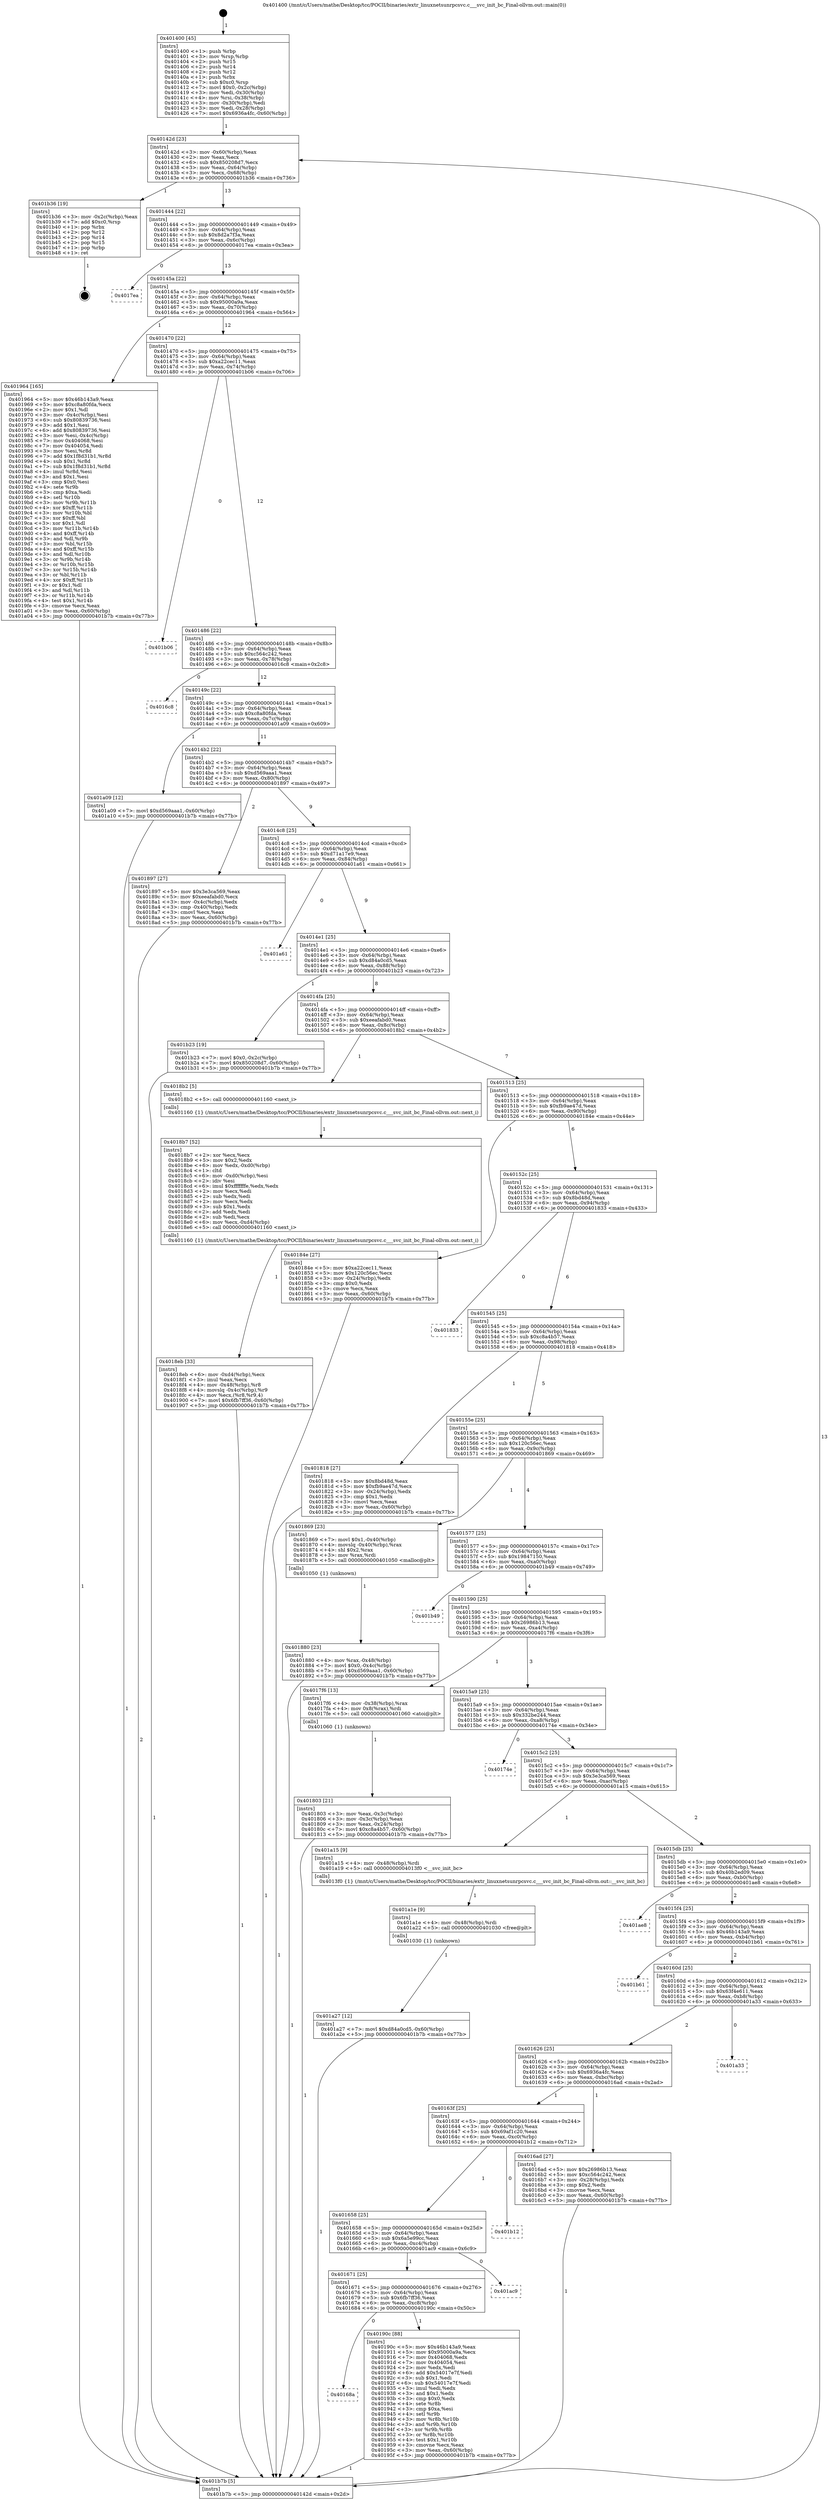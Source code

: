 digraph "0x401400" {
  label = "0x401400 (/mnt/c/Users/mathe/Desktop/tcc/POCII/binaries/extr_linuxnetsunrpcsvc.c___svc_init_bc_Final-ollvm.out::main(0))"
  labelloc = "t"
  node[shape=record]

  Entry [label="",width=0.3,height=0.3,shape=circle,fillcolor=black,style=filled]
  "0x40142d" [label="{
     0x40142d [23]\l
     | [instrs]\l
     &nbsp;&nbsp;0x40142d \<+3\>: mov -0x60(%rbp),%eax\l
     &nbsp;&nbsp;0x401430 \<+2\>: mov %eax,%ecx\l
     &nbsp;&nbsp;0x401432 \<+6\>: sub $0x850208d7,%ecx\l
     &nbsp;&nbsp;0x401438 \<+3\>: mov %eax,-0x64(%rbp)\l
     &nbsp;&nbsp;0x40143b \<+3\>: mov %ecx,-0x68(%rbp)\l
     &nbsp;&nbsp;0x40143e \<+6\>: je 0000000000401b36 \<main+0x736\>\l
  }"]
  "0x401b36" [label="{
     0x401b36 [19]\l
     | [instrs]\l
     &nbsp;&nbsp;0x401b36 \<+3\>: mov -0x2c(%rbp),%eax\l
     &nbsp;&nbsp;0x401b39 \<+7\>: add $0xc0,%rsp\l
     &nbsp;&nbsp;0x401b40 \<+1\>: pop %rbx\l
     &nbsp;&nbsp;0x401b41 \<+2\>: pop %r12\l
     &nbsp;&nbsp;0x401b43 \<+2\>: pop %r14\l
     &nbsp;&nbsp;0x401b45 \<+2\>: pop %r15\l
     &nbsp;&nbsp;0x401b47 \<+1\>: pop %rbp\l
     &nbsp;&nbsp;0x401b48 \<+1\>: ret\l
  }"]
  "0x401444" [label="{
     0x401444 [22]\l
     | [instrs]\l
     &nbsp;&nbsp;0x401444 \<+5\>: jmp 0000000000401449 \<main+0x49\>\l
     &nbsp;&nbsp;0x401449 \<+3\>: mov -0x64(%rbp),%eax\l
     &nbsp;&nbsp;0x40144c \<+5\>: sub $0x8d2a7f3a,%eax\l
     &nbsp;&nbsp;0x401451 \<+3\>: mov %eax,-0x6c(%rbp)\l
     &nbsp;&nbsp;0x401454 \<+6\>: je 00000000004017ea \<main+0x3ea\>\l
  }"]
  Exit [label="",width=0.3,height=0.3,shape=circle,fillcolor=black,style=filled,peripheries=2]
  "0x4017ea" [label="{
     0x4017ea\l
  }", style=dashed]
  "0x40145a" [label="{
     0x40145a [22]\l
     | [instrs]\l
     &nbsp;&nbsp;0x40145a \<+5\>: jmp 000000000040145f \<main+0x5f\>\l
     &nbsp;&nbsp;0x40145f \<+3\>: mov -0x64(%rbp),%eax\l
     &nbsp;&nbsp;0x401462 \<+5\>: sub $0x95000a9a,%eax\l
     &nbsp;&nbsp;0x401467 \<+3\>: mov %eax,-0x70(%rbp)\l
     &nbsp;&nbsp;0x40146a \<+6\>: je 0000000000401964 \<main+0x564\>\l
  }"]
  "0x401a27" [label="{
     0x401a27 [12]\l
     | [instrs]\l
     &nbsp;&nbsp;0x401a27 \<+7\>: movl $0xd84a0cd5,-0x60(%rbp)\l
     &nbsp;&nbsp;0x401a2e \<+5\>: jmp 0000000000401b7b \<main+0x77b\>\l
  }"]
  "0x401964" [label="{
     0x401964 [165]\l
     | [instrs]\l
     &nbsp;&nbsp;0x401964 \<+5\>: mov $0x46b143a9,%eax\l
     &nbsp;&nbsp;0x401969 \<+5\>: mov $0xc8a80fda,%ecx\l
     &nbsp;&nbsp;0x40196e \<+2\>: mov $0x1,%dl\l
     &nbsp;&nbsp;0x401970 \<+3\>: mov -0x4c(%rbp),%esi\l
     &nbsp;&nbsp;0x401973 \<+6\>: sub $0x80839736,%esi\l
     &nbsp;&nbsp;0x401979 \<+3\>: add $0x1,%esi\l
     &nbsp;&nbsp;0x40197c \<+6\>: add $0x80839736,%esi\l
     &nbsp;&nbsp;0x401982 \<+3\>: mov %esi,-0x4c(%rbp)\l
     &nbsp;&nbsp;0x401985 \<+7\>: mov 0x404068,%esi\l
     &nbsp;&nbsp;0x40198c \<+7\>: mov 0x404054,%edi\l
     &nbsp;&nbsp;0x401993 \<+3\>: mov %esi,%r8d\l
     &nbsp;&nbsp;0x401996 \<+7\>: add $0x1f8d31b1,%r8d\l
     &nbsp;&nbsp;0x40199d \<+4\>: sub $0x1,%r8d\l
     &nbsp;&nbsp;0x4019a1 \<+7\>: sub $0x1f8d31b1,%r8d\l
     &nbsp;&nbsp;0x4019a8 \<+4\>: imul %r8d,%esi\l
     &nbsp;&nbsp;0x4019ac \<+3\>: and $0x1,%esi\l
     &nbsp;&nbsp;0x4019af \<+3\>: cmp $0x0,%esi\l
     &nbsp;&nbsp;0x4019b2 \<+4\>: sete %r9b\l
     &nbsp;&nbsp;0x4019b6 \<+3\>: cmp $0xa,%edi\l
     &nbsp;&nbsp;0x4019b9 \<+4\>: setl %r10b\l
     &nbsp;&nbsp;0x4019bd \<+3\>: mov %r9b,%r11b\l
     &nbsp;&nbsp;0x4019c0 \<+4\>: xor $0xff,%r11b\l
     &nbsp;&nbsp;0x4019c4 \<+3\>: mov %r10b,%bl\l
     &nbsp;&nbsp;0x4019c7 \<+3\>: xor $0xff,%bl\l
     &nbsp;&nbsp;0x4019ca \<+3\>: xor $0x1,%dl\l
     &nbsp;&nbsp;0x4019cd \<+3\>: mov %r11b,%r14b\l
     &nbsp;&nbsp;0x4019d0 \<+4\>: and $0xff,%r14b\l
     &nbsp;&nbsp;0x4019d4 \<+3\>: and %dl,%r9b\l
     &nbsp;&nbsp;0x4019d7 \<+3\>: mov %bl,%r15b\l
     &nbsp;&nbsp;0x4019da \<+4\>: and $0xff,%r15b\l
     &nbsp;&nbsp;0x4019de \<+3\>: and %dl,%r10b\l
     &nbsp;&nbsp;0x4019e1 \<+3\>: or %r9b,%r14b\l
     &nbsp;&nbsp;0x4019e4 \<+3\>: or %r10b,%r15b\l
     &nbsp;&nbsp;0x4019e7 \<+3\>: xor %r15b,%r14b\l
     &nbsp;&nbsp;0x4019ea \<+3\>: or %bl,%r11b\l
     &nbsp;&nbsp;0x4019ed \<+4\>: xor $0xff,%r11b\l
     &nbsp;&nbsp;0x4019f1 \<+3\>: or $0x1,%dl\l
     &nbsp;&nbsp;0x4019f4 \<+3\>: and %dl,%r11b\l
     &nbsp;&nbsp;0x4019f7 \<+3\>: or %r11b,%r14b\l
     &nbsp;&nbsp;0x4019fa \<+4\>: test $0x1,%r14b\l
     &nbsp;&nbsp;0x4019fe \<+3\>: cmovne %ecx,%eax\l
     &nbsp;&nbsp;0x401a01 \<+3\>: mov %eax,-0x60(%rbp)\l
     &nbsp;&nbsp;0x401a04 \<+5\>: jmp 0000000000401b7b \<main+0x77b\>\l
  }"]
  "0x401470" [label="{
     0x401470 [22]\l
     | [instrs]\l
     &nbsp;&nbsp;0x401470 \<+5\>: jmp 0000000000401475 \<main+0x75\>\l
     &nbsp;&nbsp;0x401475 \<+3\>: mov -0x64(%rbp),%eax\l
     &nbsp;&nbsp;0x401478 \<+5\>: sub $0xa22cec11,%eax\l
     &nbsp;&nbsp;0x40147d \<+3\>: mov %eax,-0x74(%rbp)\l
     &nbsp;&nbsp;0x401480 \<+6\>: je 0000000000401b06 \<main+0x706\>\l
  }"]
  "0x401a1e" [label="{
     0x401a1e [9]\l
     | [instrs]\l
     &nbsp;&nbsp;0x401a1e \<+4\>: mov -0x48(%rbp),%rdi\l
     &nbsp;&nbsp;0x401a22 \<+5\>: call 0000000000401030 \<free@plt\>\l
     | [calls]\l
     &nbsp;&nbsp;0x401030 \{1\} (unknown)\l
  }"]
  "0x401b06" [label="{
     0x401b06\l
  }", style=dashed]
  "0x401486" [label="{
     0x401486 [22]\l
     | [instrs]\l
     &nbsp;&nbsp;0x401486 \<+5\>: jmp 000000000040148b \<main+0x8b\>\l
     &nbsp;&nbsp;0x40148b \<+3\>: mov -0x64(%rbp),%eax\l
     &nbsp;&nbsp;0x40148e \<+5\>: sub $0xc564c242,%eax\l
     &nbsp;&nbsp;0x401493 \<+3\>: mov %eax,-0x78(%rbp)\l
     &nbsp;&nbsp;0x401496 \<+6\>: je 00000000004016c8 \<main+0x2c8\>\l
  }"]
  "0x40168a" [label="{
     0x40168a\l
  }", style=dashed]
  "0x4016c8" [label="{
     0x4016c8\l
  }", style=dashed]
  "0x40149c" [label="{
     0x40149c [22]\l
     | [instrs]\l
     &nbsp;&nbsp;0x40149c \<+5\>: jmp 00000000004014a1 \<main+0xa1\>\l
     &nbsp;&nbsp;0x4014a1 \<+3\>: mov -0x64(%rbp),%eax\l
     &nbsp;&nbsp;0x4014a4 \<+5\>: sub $0xc8a80fda,%eax\l
     &nbsp;&nbsp;0x4014a9 \<+3\>: mov %eax,-0x7c(%rbp)\l
     &nbsp;&nbsp;0x4014ac \<+6\>: je 0000000000401a09 \<main+0x609\>\l
  }"]
  "0x40190c" [label="{
     0x40190c [88]\l
     | [instrs]\l
     &nbsp;&nbsp;0x40190c \<+5\>: mov $0x46b143a9,%eax\l
     &nbsp;&nbsp;0x401911 \<+5\>: mov $0x95000a9a,%ecx\l
     &nbsp;&nbsp;0x401916 \<+7\>: mov 0x404068,%edx\l
     &nbsp;&nbsp;0x40191d \<+7\>: mov 0x404054,%esi\l
     &nbsp;&nbsp;0x401924 \<+2\>: mov %edx,%edi\l
     &nbsp;&nbsp;0x401926 \<+6\>: add $0x54017e7f,%edi\l
     &nbsp;&nbsp;0x40192c \<+3\>: sub $0x1,%edi\l
     &nbsp;&nbsp;0x40192f \<+6\>: sub $0x54017e7f,%edi\l
     &nbsp;&nbsp;0x401935 \<+3\>: imul %edi,%edx\l
     &nbsp;&nbsp;0x401938 \<+3\>: and $0x1,%edx\l
     &nbsp;&nbsp;0x40193b \<+3\>: cmp $0x0,%edx\l
     &nbsp;&nbsp;0x40193e \<+4\>: sete %r8b\l
     &nbsp;&nbsp;0x401942 \<+3\>: cmp $0xa,%esi\l
     &nbsp;&nbsp;0x401945 \<+4\>: setl %r9b\l
     &nbsp;&nbsp;0x401949 \<+3\>: mov %r8b,%r10b\l
     &nbsp;&nbsp;0x40194c \<+3\>: and %r9b,%r10b\l
     &nbsp;&nbsp;0x40194f \<+3\>: xor %r9b,%r8b\l
     &nbsp;&nbsp;0x401952 \<+3\>: or %r8b,%r10b\l
     &nbsp;&nbsp;0x401955 \<+4\>: test $0x1,%r10b\l
     &nbsp;&nbsp;0x401959 \<+3\>: cmovne %ecx,%eax\l
     &nbsp;&nbsp;0x40195c \<+3\>: mov %eax,-0x60(%rbp)\l
     &nbsp;&nbsp;0x40195f \<+5\>: jmp 0000000000401b7b \<main+0x77b\>\l
  }"]
  "0x401a09" [label="{
     0x401a09 [12]\l
     | [instrs]\l
     &nbsp;&nbsp;0x401a09 \<+7\>: movl $0xd569aaa1,-0x60(%rbp)\l
     &nbsp;&nbsp;0x401a10 \<+5\>: jmp 0000000000401b7b \<main+0x77b\>\l
  }"]
  "0x4014b2" [label="{
     0x4014b2 [22]\l
     | [instrs]\l
     &nbsp;&nbsp;0x4014b2 \<+5\>: jmp 00000000004014b7 \<main+0xb7\>\l
     &nbsp;&nbsp;0x4014b7 \<+3\>: mov -0x64(%rbp),%eax\l
     &nbsp;&nbsp;0x4014ba \<+5\>: sub $0xd569aaa1,%eax\l
     &nbsp;&nbsp;0x4014bf \<+3\>: mov %eax,-0x80(%rbp)\l
     &nbsp;&nbsp;0x4014c2 \<+6\>: je 0000000000401897 \<main+0x497\>\l
  }"]
  "0x401671" [label="{
     0x401671 [25]\l
     | [instrs]\l
     &nbsp;&nbsp;0x401671 \<+5\>: jmp 0000000000401676 \<main+0x276\>\l
     &nbsp;&nbsp;0x401676 \<+3\>: mov -0x64(%rbp),%eax\l
     &nbsp;&nbsp;0x401679 \<+5\>: sub $0x6fb7ff36,%eax\l
     &nbsp;&nbsp;0x40167e \<+6\>: mov %eax,-0xc8(%rbp)\l
     &nbsp;&nbsp;0x401684 \<+6\>: je 000000000040190c \<main+0x50c\>\l
  }"]
  "0x401897" [label="{
     0x401897 [27]\l
     | [instrs]\l
     &nbsp;&nbsp;0x401897 \<+5\>: mov $0x3e3ca569,%eax\l
     &nbsp;&nbsp;0x40189c \<+5\>: mov $0xeeafabd0,%ecx\l
     &nbsp;&nbsp;0x4018a1 \<+3\>: mov -0x4c(%rbp),%edx\l
     &nbsp;&nbsp;0x4018a4 \<+3\>: cmp -0x40(%rbp),%edx\l
     &nbsp;&nbsp;0x4018a7 \<+3\>: cmovl %ecx,%eax\l
     &nbsp;&nbsp;0x4018aa \<+3\>: mov %eax,-0x60(%rbp)\l
     &nbsp;&nbsp;0x4018ad \<+5\>: jmp 0000000000401b7b \<main+0x77b\>\l
  }"]
  "0x4014c8" [label="{
     0x4014c8 [25]\l
     | [instrs]\l
     &nbsp;&nbsp;0x4014c8 \<+5\>: jmp 00000000004014cd \<main+0xcd\>\l
     &nbsp;&nbsp;0x4014cd \<+3\>: mov -0x64(%rbp),%eax\l
     &nbsp;&nbsp;0x4014d0 \<+5\>: sub $0xd71a17e9,%eax\l
     &nbsp;&nbsp;0x4014d5 \<+6\>: mov %eax,-0x84(%rbp)\l
     &nbsp;&nbsp;0x4014db \<+6\>: je 0000000000401a61 \<main+0x661\>\l
  }"]
  "0x401ac9" [label="{
     0x401ac9\l
  }", style=dashed]
  "0x401a61" [label="{
     0x401a61\l
  }", style=dashed]
  "0x4014e1" [label="{
     0x4014e1 [25]\l
     | [instrs]\l
     &nbsp;&nbsp;0x4014e1 \<+5\>: jmp 00000000004014e6 \<main+0xe6\>\l
     &nbsp;&nbsp;0x4014e6 \<+3\>: mov -0x64(%rbp),%eax\l
     &nbsp;&nbsp;0x4014e9 \<+5\>: sub $0xd84a0cd5,%eax\l
     &nbsp;&nbsp;0x4014ee \<+6\>: mov %eax,-0x88(%rbp)\l
     &nbsp;&nbsp;0x4014f4 \<+6\>: je 0000000000401b23 \<main+0x723\>\l
  }"]
  "0x401658" [label="{
     0x401658 [25]\l
     | [instrs]\l
     &nbsp;&nbsp;0x401658 \<+5\>: jmp 000000000040165d \<main+0x25d\>\l
     &nbsp;&nbsp;0x40165d \<+3\>: mov -0x64(%rbp),%eax\l
     &nbsp;&nbsp;0x401660 \<+5\>: sub $0x6a5e99cc,%eax\l
     &nbsp;&nbsp;0x401665 \<+6\>: mov %eax,-0xc4(%rbp)\l
     &nbsp;&nbsp;0x40166b \<+6\>: je 0000000000401ac9 \<main+0x6c9\>\l
  }"]
  "0x401b23" [label="{
     0x401b23 [19]\l
     | [instrs]\l
     &nbsp;&nbsp;0x401b23 \<+7\>: movl $0x0,-0x2c(%rbp)\l
     &nbsp;&nbsp;0x401b2a \<+7\>: movl $0x850208d7,-0x60(%rbp)\l
     &nbsp;&nbsp;0x401b31 \<+5\>: jmp 0000000000401b7b \<main+0x77b\>\l
  }"]
  "0x4014fa" [label="{
     0x4014fa [25]\l
     | [instrs]\l
     &nbsp;&nbsp;0x4014fa \<+5\>: jmp 00000000004014ff \<main+0xff\>\l
     &nbsp;&nbsp;0x4014ff \<+3\>: mov -0x64(%rbp),%eax\l
     &nbsp;&nbsp;0x401502 \<+5\>: sub $0xeeafabd0,%eax\l
     &nbsp;&nbsp;0x401507 \<+6\>: mov %eax,-0x8c(%rbp)\l
     &nbsp;&nbsp;0x40150d \<+6\>: je 00000000004018b2 \<main+0x4b2\>\l
  }"]
  "0x401b12" [label="{
     0x401b12\l
  }", style=dashed]
  "0x4018b2" [label="{
     0x4018b2 [5]\l
     | [instrs]\l
     &nbsp;&nbsp;0x4018b2 \<+5\>: call 0000000000401160 \<next_i\>\l
     | [calls]\l
     &nbsp;&nbsp;0x401160 \{1\} (/mnt/c/Users/mathe/Desktop/tcc/POCII/binaries/extr_linuxnetsunrpcsvc.c___svc_init_bc_Final-ollvm.out::next_i)\l
  }"]
  "0x401513" [label="{
     0x401513 [25]\l
     | [instrs]\l
     &nbsp;&nbsp;0x401513 \<+5\>: jmp 0000000000401518 \<main+0x118\>\l
     &nbsp;&nbsp;0x401518 \<+3\>: mov -0x64(%rbp),%eax\l
     &nbsp;&nbsp;0x40151b \<+5\>: sub $0xfb9ae47d,%eax\l
     &nbsp;&nbsp;0x401520 \<+6\>: mov %eax,-0x90(%rbp)\l
     &nbsp;&nbsp;0x401526 \<+6\>: je 000000000040184e \<main+0x44e\>\l
  }"]
  "0x4018eb" [label="{
     0x4018eb [33]\l
     | [instrs]\l
     &nbsp;&nbsp;0x4018eb \<+6\>: mov -0xd4(%rbp),%ecx\l
     &nbsp;&nbsp;0x4018f1 \<+3\>: imul %eax,%ecx\l
     &nbsp;&nbsp;0x4018f4 \<+4\>: mov -0x48(%rbp),%r8\l
     &nbsp;&nbsp;0x4018f8 \<+4\>: movslq -0x4c(%rbp),%r9\l
     &nbsp;&nbsp;0x4018fc \<+4\>: mov %ecx,(%r8,%r9,4)\l
     &nbsp;&nbsp;0x401900 \<+7\>: movl $0x6fb7ff36,-0x60(%rbp)\l
     &nbsp;&nbsp;0x401907 \<+5\>: jmp 0000000000401b7b \<main+0x77b\>\l
  }"]
  "0x40184e" [label="{
     0x40184e [27]\l
     | [instrs]\l
     &nbsp;&nbsp;0x40184e \<+5\>: mov $0xa22cec11,%eax\l
     &nbsp;&nbsp;0x401853 \<+5\>: mov $0x120c56ec,%ecx\l
     &nbsp;&nbsp;0x401858 \<+3\>: mov -0x24(%rbp),%edx\l
     &nbsp;&nbsp;0x40185b \<+3\>: cmp $0x0,%edx\l
     &nbsp;&nbsp;0x40185e \<+3\>: cmove %ecx,%eax\l
     &nbsp;&nbsp;0x401861 \<+3\>: mov %eax,-0x60(%rbp)\l
     &nbsp;&nbsp;0x401864 \<+5\>: jmp 0000000000401b7b \<main+0x77b\>\l
  }"]
  "0x40152c" [label="{
     0x40152c [25]\l
     | [instrs]\l
     &nbsp;&nbsp;0x40152c \<+5\>: jmp 0000000000401531 \<main+0x131\>\l
     &nbsp;&nbsp;0x401531 \<+3\>: mov -0x64(%rbp),%eax\l
     &nbsp;&nbsp;0x401534 \<+5\>: sub $0x8bd48d,%eax\l
     &nbsp;&nbsp;0x401539 \<+6\>: mov %eax,-0x94(%rbp)\l
     &nbsp;&nbsp;0x40153f \<+6\>: je 0000000000401833 \<main+0x433\>\l
  }"]
  "0x4018b7" [label="{
     0x4018b7 [52]\l
     | [instrs]\l
     &nbsp;&nbsp;0x4018b7 \<+2\>: xor %ecx,%ecx\l
     &nbsp;&nbsp;0x4018b9 \<+5\>: mov $0x2,%edx\l
     &nbsp;&nbsp;0x4018be \<+6\>: mov %edx,-0xd0(%rbp)\l
     &nbsp;&nbsp;0x4018c4 \<+1\>: cltd\l
     &nbsp;&nbsp;0x4018c5 \<+6\>: mov -0xd0(%rbp),%esi\l
     &nbsp;&nbsp;0x4018cb \<+2\>: idiv %esi\l
     &nbsp;&nbsp;0x4018cd \<+6\>: imul $0xfffffffe,%edx,%edx\l
     &nbsp;&nbsp;0x4018d3 \<+2\>: mov %ecx,%edi\l
     &nbsp;&nbsp;0x4018d5 \<+2\>: sub %edx,%edi\l
     &nbsp;&nbsp;0x4018d7 \<+2\>: mov %ecx,%edx\l
     &nbsp;&nbsp;0x4018d9 \<+3\>: sub $0x1,%edx\l
     &nbsp;&nbsp;0x4018dc \<+2\>: add %edx,%edi\l
     &nbsp;&nbsp;0x4018de \<+2\>: sub %edi,%ecx\l
     &nbsp;&nbsp;0x4018e0 \<+6\>: mov %ecx,-0xd4(%rbp)\l
     &nbsp;&nbsp;0x4018e6 \<+5\>: call 0000000000401160 \<next_i\>\l
     | [calls]\l
     &nbsp;&nbsp;0x401160 \{1\} (/mnt/c/Users/mathe/Desktop/tcc/POCII/binaries/extr_linuxnetsunrpcsvc.c___svc_init_bc_Final-ollvm.out::next_i)\l
  }"]
  "0x401833" [label="{
     0x401833\l
  }", style=dashed]
  "0x401545" [label="{
     0x401545 [25]\l
     | [instrs]\l
     &nbsp;&nbsp;0x401545 \<+5\>: jmp 000000000040154a \<main+0x14a\>\l
     &nbsp;&nbsp;0x40154a \<+3\>: mov -0x64(%rbp),%eax\l
     &nbsp;&nbsp;0x40154d \<+5\>: sub $0xc8a4b57,%eax\l
     &nbsp;&nbsp;0x401552 \<+6\>: mov %eax,-0x98(%rbp)\l
     &nbsp;&nbsp;0x401558 \<+6\>: je 0000000000401818 \<main+0x418\>\l
  }"]
  "0x401880" [label="{
     0x401880 [23]\l
     | [instrs]\l
     &nbsp;&nbsp;0x401880 \<+4\>: mov %rax,-0x48(%rbp)\l
     &nbsp;&nbsp;0x401884 \<+7\>: movl $0x0,-0x4c(%rbp)\l
     &nbsp;&nbsp;0x40188b \<+7\>: movl $0xd569aaa1,-0x60(%rbp)\l
     &nbsp;&nbsp;0x401892 \<+5\>: jmp 0000000000401b7b \<main+0x77b\>\l
  }"]
  "0x401818" [label="{
     0x401818 [27]\l
     | [instrs]\l
     &nbsp;&nbsp;0x401818 \<+5\>: mov $0x8bd48d,%eax\l
     &nbsp;&nbsp;0x40181d \<+5\>: mov $0xfb9ae47d,%ecx\l
     &nbsp;&nbsp;0x401822 \<+3\>: mov -0x24(%rbp),%edx\l
     &nbsp;&nbsp;0x401825 \<+3\>: cmp $0x1,%edx\l
     &nbsp;&nbsp;0x401828 \<+3\>: cmovl %ecx,%eax\l
     &nbsp;&nbsp;0x40182b \<+3\>: mov %eax,-0x60(%rbp)\l
     &nbsp;&nbsp;0x40182e \<+5\>: jmp 0000000000401b7b \<main+0x77b\>\l
  }"]
  "0x40155e" [label="{
     0x40155e [25]\l
     | [instrs]\l
     &nbsp;&nbsp;0x40155e \<+5\>: jmp 0000000000401563 \<main+0x163\>\l
     &nbsp;&nbsp;0x401563 \<+3\>: mov -0x64(%rbp),%eax\l
     &nbsp;&nbsp;0x401566 \<+5\>: sub $0x120c56ec,%eax\l
     &nbsp;&nbsp;0x40156b \<+6\>: mov %eax,-0x9c(%rbp)\l
     &nbsp;&nbsp;0x401571 \<+6\>: je 0000000000401869 \<main+0x469\>\l
  }"]
  "0x401803" [label="{
     0x401803 [21]\l
     | [instrs]\l
     &nbsp;&nbsp;0x401803 \<+3\>: mov %eax,-0x3c(%rbp)\l
     &nbsp;&nbsp;0x401806 \<+3\>: mov -0x3c(%rbp),%eax\l
     &nbsp;&nbsp;0x401809 \<+3\>: mov %eax,-0x24(%rbp)\l
     &nbsp;&nbsp;0x40180c \<+7\>: movl $0xc8a4b57,-0x60(%rbp)\l
     &nbsp;&nbsp;0x401813 \<+5\>: jmp 0000000000401b7b \<main+0x77b\>\l
  }"]
  "0x401869" [label="{
     0x401869 [23]\l
     | [instrs]\l
     &nbsp;&nbsp;0x401869 \<+7\>: movl $0x1,-0x40(%rbp)\l
     &nbsp;&nbsp;0x401870 \<+4\>: movslq -0x40(%rbp),%rax\l
     &nbsp;&nbsp;0x401874 \<+4\>: shl $0x2,%rax\l
     &nbsp;&nbsp;0x401878 \<+3\>: mov %rax,%rdi\l
     &nbsp;&nbsp;0x40187b \<+5\>: call 0000000000401050 \<malloc@plt\>\l
     | [calls]\l
     &nbsp;&nbsp;0x401050 \{1\} (unknown)\l
  }"]
  "0x401577" [label="{
     0x401577 [25]\l
     | [instrs]\l
     &nbsp;&nbsp;0x401577 \<+5\>: jmp 000000000040157c \<main+0x17c\>\l
     &nbsp;&nbsp;0x40157c \<+3\>: mov -0x64(%rbp),%eax\l
     &nbsp;&nbsp;0x40157f \<+5\>: sub $0x19847150,%eax\l
     &nbsp;&nbsp;0x401584 \<+6\>: mov %eax,-0xa0(%rbp)\l
     &nbsp;&nbsp;0x40158a \<+6\>: je 0000000000401b49 \<main+0x749\>\l
  }"]
  "0x401400" [label="{
     0x401400 [45]\l
     | [instrs]\l
     &nbsp;&nbsp;0x401400 \<+1\>: push %rbp\l
     &nbsp;&nbsp;0x401401 \<+3\>: mov %rsp,%rbp\l
     &nbsp;&nbsp;0x401404 \<+2\>: push %r15\l
     &nbsp;&nbsp;0x401406 \<+2\>: push %r14\l
     &nbsp;&nbsp;0x401408 \<+2\>: push %r12\l
     &nbsp;&nbsp;0x40140a \<+1\>: push %rbx\l
     &nbsp;&nbsp;0x40140b \<+7\>: sub $0xc0,%rsp\l
     &nbsp;&nbsp;0x401412 \<+7\>: movl $0x0,-0x2c(%rbp)\l
     &nbsp;&nbsp;0x401419 \<+3\>: mov %edi,-0x30(%rbp)\l
     &nbsp;&nbsp;0x40141c \<+4\>: mov %rsi,-0x38(%rbp)\l
     &nbsp;&nbsp;0x401420 \<+3\>: mov -0x30(%rbp),%edi\l
     &nbsp;&nbsp;0x401423 \<+3\>: mov %edi,-0x28(%rbp)\l
     &nbsp;&nbsp;0x401426 \<+7\>: movl $0x6936a4fc,-0x60(%rbp)\l
  }"]
  "0x401b49" [label="{
     0x401b49\l
  }", style=dashed]
  "0x401590" [label="{
     0x401590 [25]\l
     | [instrs]\l
     &nbsp;&nbsp;0x401590 \<+5\>: jmp 0000000000401595 \<main+0x195\>\l
     &nbsp;&nbsp;0x401595 \<+3\>: mov -0x64(%rbp),%eax\l
     &nbsp;&nbsp;0x401598 \<+5\>: sub $0x26986b13,%eax\l
     &nbsp;&nbsp;0x40159d \<+6\>: mov %eax,-0xa4(%rbp)\l
     &nbsp;&nbsp;0x4015a3 \<+6\>: je 00000000004017f6 \<main+0x3f6\>\l
  }"]
  "0x401b7b" [label="{
     0x401b7b [5]\l
     | [instrs]\l
     &nbsp;&nbsp;0x401b7b \<+5\>: jmp 000000000040142d \<main+0x2d\>\l
  }"]
  "0x4017f6" [label="{
     0x4017f6 [13]\l
     | [instrs]\l
     &nbsp;&nbsp;0x4017f6 \<+4\>: mov -0x38(%rbp),%rax\l
     &nbsp;&nbsp;0x4017fa \<+4\>: mov 0x8(%rax),%rdi\l
     &nbsp;&nbsp;0x4017fe \<+5\>: call 0000000000401060 \<atoi@plt\>\l
     | [calls]\l
     &nbsp;&nbsp;0x401060 \{1\} (unknown)\l
  }"]
  "0x4015a9" [label="{
     0x4015a9 [25]\l
     | [instrs]\l
     &nbsp;&nbsp;0x4015a9 \<+5\>: jmp 00000000004015ae \<main+0x1ae\>\l
     &nbsp;&nbsp;0x4015ae \<+3\>: mov -0x64(%rbp),%eax\l
     &nbsp;&nbsp;0x4015b1 \<+5\>: sub $0x332be244,%eax\l
     &nbsp;&nbsp;0x4015b6 \<+6\>: mov %eax,-0xa8(%rbp)\l
     &nbsp;&nbsp;0x4015bc \<+6\>: je 000000000040174e \<main+0x34e\>\l
  }"]
  "0x40163f" [label="{
     0x40163f [25]\l
     | [instrs]\l
     &nbsp;&nbsp;0x40163f \<+5\>: jmp 0000000000401644 \<main+0x244\>\l
     &nbsp;&nbsp;0x401644 \<+3\>: mov -0x64(%rbp),%eax\l
     &nbsp;&nbsp;0x401647 \<+5\>: sub $0x69af1c20,%eax\l
     &nbsp;&nbsp;0x40164c \<+6\>: mov %eax,-0xc0(%rbp)\l
     &nbsp;&nbsp;0x401652 \<+6\>: je 0000000000401b12 \<main+0x712\>\l
  }"]
  "0x40174e" [label="{
     0x40174e\l
  }", style=dashed]
  "0x4015c2" [label="{
     0x4015c2 [25]\l
     | [instrs]\l
     &nbsp;&nbsp;0x4015c2 \<+5\>: jmp 00000000004015c7 \<main+0x1c7\>\l
     &nbsp;&nbsp;0x4015c7 \<+3\>: mov -0x64(%rbp),%eax\l
     &nbsp;&nbsp;0x4015ca \<+5\>: sub $0x3e3ca569,%eax\l
     &nbsp;&nbsp;0x4015cf \<+6\>: mov %eax,-0xac(%rbp)\l
     &nbsp;&nbsp;0x4015d5 \<+6\>: je 0000000000401a15 \<main+0x615\>\l
  }"]
  "0x4016ad" [label="{
     0x4016ad [27]\l
     | [instrs]\l
     &nbsp;&nbsp;0x4016ad \<+5\>: mov $0x26986b13,%eax\l
     &nbsp;&nbsp;0x4016b2 \<+5\>: mov $0xc564c242,%ecx\l
     &nbsp;&nbsp;0x4016b7 \<+3\>: mov -0x28(%rbp),%edx\l
     &nbsp;&nbsp;0x4016ba \<+3\>: cmp $0x2,%edx\l
     &nbsp;&nbsp;0x4016bd \<+3\>: cmovne %ecx,%eax\l
     &nbsp;&nbsp;0x4016c0 \<+3\>: mov %eax,-0x60(%rbp)\l
     &nbsp;&nbsp;0x4016c3 \<+5\>: jmp 0000000000401b7b \<main+0x77b\>\l
  }"]
  "0x401a15" [label="{
     0x401a15 [9]\l
     | [instrs]\l
     &nbsp;&nbsp;0x401a15 \<+4\>: mov -0x48(%rbp),%rdi\l
     &nbsp;&nbsp;0x401a19 \<+5\>: call 00000000004013f0 \<__svc_init_bc\>\l
     | [calls]\l
     &nbsp;&nbsp;0x4013f0 \{1\} (/mnt/c/Users/mathe/Desktop/tcc/POCII/binaries/extr_linuxnetsunrpcsvc.c___svc_init_bc_Final-ollvm.out::__svc_init_bc)\l
  }"]
  "0x4015db" [label="{
     0x4015db [25]\l
     | [instrs]\l
     &nbsp;&nbsp;0x4015db \<+5\>: jmp 00000000004015e0 \<main+0x1e0\>\l
     &nbsp;&nbsp;0x4015e0 \<+3\>: mov -0x64(%rbp),%eax\l
     &nbsp;&nbsp;0x4015e3 \<+5\>: sub $0x40b2ed09,%eax\l
     &nbsp;&nbsp;0x4015e8 \<+6\>: mov %eax,-0xb0(%rbp)\l
     &nbsp;&nbsp;0x4015ee \<+6\>: je 0000000000401ae8 \<main+0x6e8\>\l
  }"]
  "0x401626" [label="{
     0x401626 [25]\l
     | [instrs]\l
     &nbsp;&nbsp;0x401626 \<+5\>: jmp 000000000040162b \<main+0x22b\>\l
     &nbsp;&nbsp;0x40162b \<+3\>: mov -0x64(%rbp),%eax\l
     &nbsp;&nbsp;0x40162e \<+5\>: sub $0x6936a4fc,%eax\l
     &nbsp;&nbsp;0x401633 \<+6\>: mov %eax,-0xbc(%rbp)\l
     &nbsp;&nbsp;0x401639 \<+6\>: je 00000000004016ad \<main+0x2ad\>\l
  }"]
  "0x401ae8" [label="{
     0x401ae8\l
  }", style=dashed]
  "0x4015f4" [label="{
     0x4015f4 [25]\l
     | [instrs]\l
     &nbsp;&nbsp;0x4015f4 \<+5\>: jmp 00000000004015f9 \<main+0x1f9\>\l
     &nbsp;&nbsp;0x4015f9 \<+3\>: mov -0x64(%rbp),%eax\l
     &nbsp;&nbsp;0x4015fc \<+5\>: sub $0x46b143a9,%eax\l
     &nbsp;&nbsp;0x401601 \<+6\>: mov %eax,-0xb4(%rbp)\l
     &nbsp;&nbsp;0x401607 \<+6\>: je 0000000000401b61 \<main+0x761\>\l
  }"]
  "0x401a33" [label="{
     0x401a33\l
  }", style=dashed]
  "0x401b61" [label="{
     0x401b61\l
  }", style=dashed]
  "0x40160d" [label="{
     0x40160d [25]\l
     | [instrs]\l
     &nbsp;&nbsp;0x40160d \<+5\>: jmp 0000000000401612 \<main+0x212\>\l
     &nbsp;&nbsp;0x401612 \<+3\>: mov -0x64(%rbp),%eax\l
     &nbsp;&nbsp;0x401615 \<+5\>: sub $0x63f4e611,%eax\l
     &nbsp;&nbsp;0x40161a \<+6\>: mov %eax,-0xb8(%rbp)\l
     &nbsp;&nbsp;0x401620 \<+6\>: je 0000000000401a33 \<main+0x633\>\l
  }"]
  Entry -> "0x401400" [label=" 1"]
  "0x40142d" -> "0x401b36" [label=" 1"]
  "0x40142d" -> "0x401444" [label=" 13"]
  "0x401b36" -> Exit [label=" 1"]
  "0x401444" -> "0x4017ea" [label=" 0"]
  "0x401444" -> "0x40145a" [label=" 13"]
  "0x401b23" -> "0x401b7b" [label=" 1"]
  "0x40145a" -> "0x401964" [label=" 1"]
  "0x40145a" -> "0x401470" [label=" 12"]
  "0x401a27" -> "0x401b7b" [label=" 1"]
  "0x401470" -> "0x401b06" [label=" 0"]
  "0x401470" -> "0x401486" [label=" 12"]
  "0x401a1e" -> "0x401a27" [label=" 1"]
  "0x401486" -> "0x4016c8" [label=" 0"]
  "0x401486" -> "0x40149c" [label=" 12"]
  "0x401a15" -> "0x401a1e" [label=" 1"]
  "0x40149c" -> "0x401a09" [label=" 1"]
  "0x40149c" -> "0x4014b2" [label=" 11"]
  "0x401a09" -> "0x401b7b" [label=" 1"]
  "0x4014b2" -> "0x401897" [label=" 2"]
  "0x4014b2" -> "0x4014c8" [label=" 9"]
  "0x40190c" -> "0x401b7b" [label=" 1"]
  "0x4014c8" -> "0x401a61" [label=" 0"]
  "0x4014c8" -> "0x4014e1" [label=" 9"]
  "0x401671" -> "0x40168a" [label=" 0"]
  "0x4014e1" -> "0x401b23" [label=" 1"]
  "0x4014e1" -> "0x4014fa" [label=" 8"]
  "0x401964" -> "0x401b7b" [label=" 1"]
  "0x4014fa" -> "0x4018b2" [label=" 1"]
  "0x4014fa" -> "0x401513" [label=" 7"]
  "0x401658" -> "0x401671" [label=" 1"]
  "0x401513" -> "0x40184e" [label=" 1"]
  "0x401513" -> "0x40152c" [label=" 6"]
  "0x401671" -> "0x40190c" [label=" 1"]
  "0x40152c" -> "0x401833" [label=" 0"]
  "0x40152c" -> "0x401545" [label=" 6"]
  "0x40163f" -> "0x401658" [label=" 1"]
  "0x401545" -> "0x401818" [label=" 1"]
  "0x401545" -> "0x40155e" [label=" 5"]
  "0x40163f" -> "0x401b12" [label=" 0"]
  "0x40155e" -> "0x401869" [label=" 1"]
  "0x40155e" -> "0x401577" [label=" 4"]
  "0x401658" -> "0x401ac9" [label=" 0"]
  "0x401577" -> "0x401b49" [label=" 0"]
  "0x401577" -> "0x401590" [label=" 4"]
  "0x4018eb" -> "0x401b7b" [label=" 1"]
  "0x401590" -> "0x4017f6" [label=" 1"]
  "0x401590" -> "0x4015a9" [label=" 3"]
  "0x4018b7" -> "0x4018eb" [label=" 1"]
  "0x4015a9" -> "0x40174e" [label=" 0"]
  "0x4015a9" -> "0x4015c2" [label=" 3"]
  "0x4018b2" -> "0x4018b7" [label=" 1"]
  "0x4015c2" -> "0x401a15" [label=" 1"]
  "0x4015c2" -> "0x4015db" [label=" 2"]
  "0x401897" -> "0x401b7b" [label=" 2"]
  "0x4015db" -> "0x401ae8" [label=" 0"]
  "0x4015db" -> "0x4015f4" [label=" 2"]
  "0x401869" -> "0x401880" [label=" 1"]
  "0x4015f4" -> "0x401b61" [label=" 0"]
  "0x4015f4" -> "0x40160d" [label=" 2"]
  "0x40184e" -> "0x401b7b" [label=" 1"]
  "0x40160d" -> "0x401a33" [label=" 0"]
  "0x40160d" -> "0x401626" [label=" 2"]
  "0x401880" -> "0x401b7b" [label=" 1"]
  "0x401626" -> "0x4016ad" [label=" 1"]
  "0x401626" -> "0x40163f" [label=" 1"]
  "0x4016ad" -> "0x401b7b" [label=" 1"]
  "0x401400" -> "0x40142d" [label=" 1"]
  "0x401b7b" -> "0x40142d" [label=" 13"]
  "0x4017f6" -> "0x401803" [label=" 1"]
  "0x401803" -> "0x401b7b" [label=" 1"]
  "0x401818" -> "0x401b7b" [label=" 1"]
}
